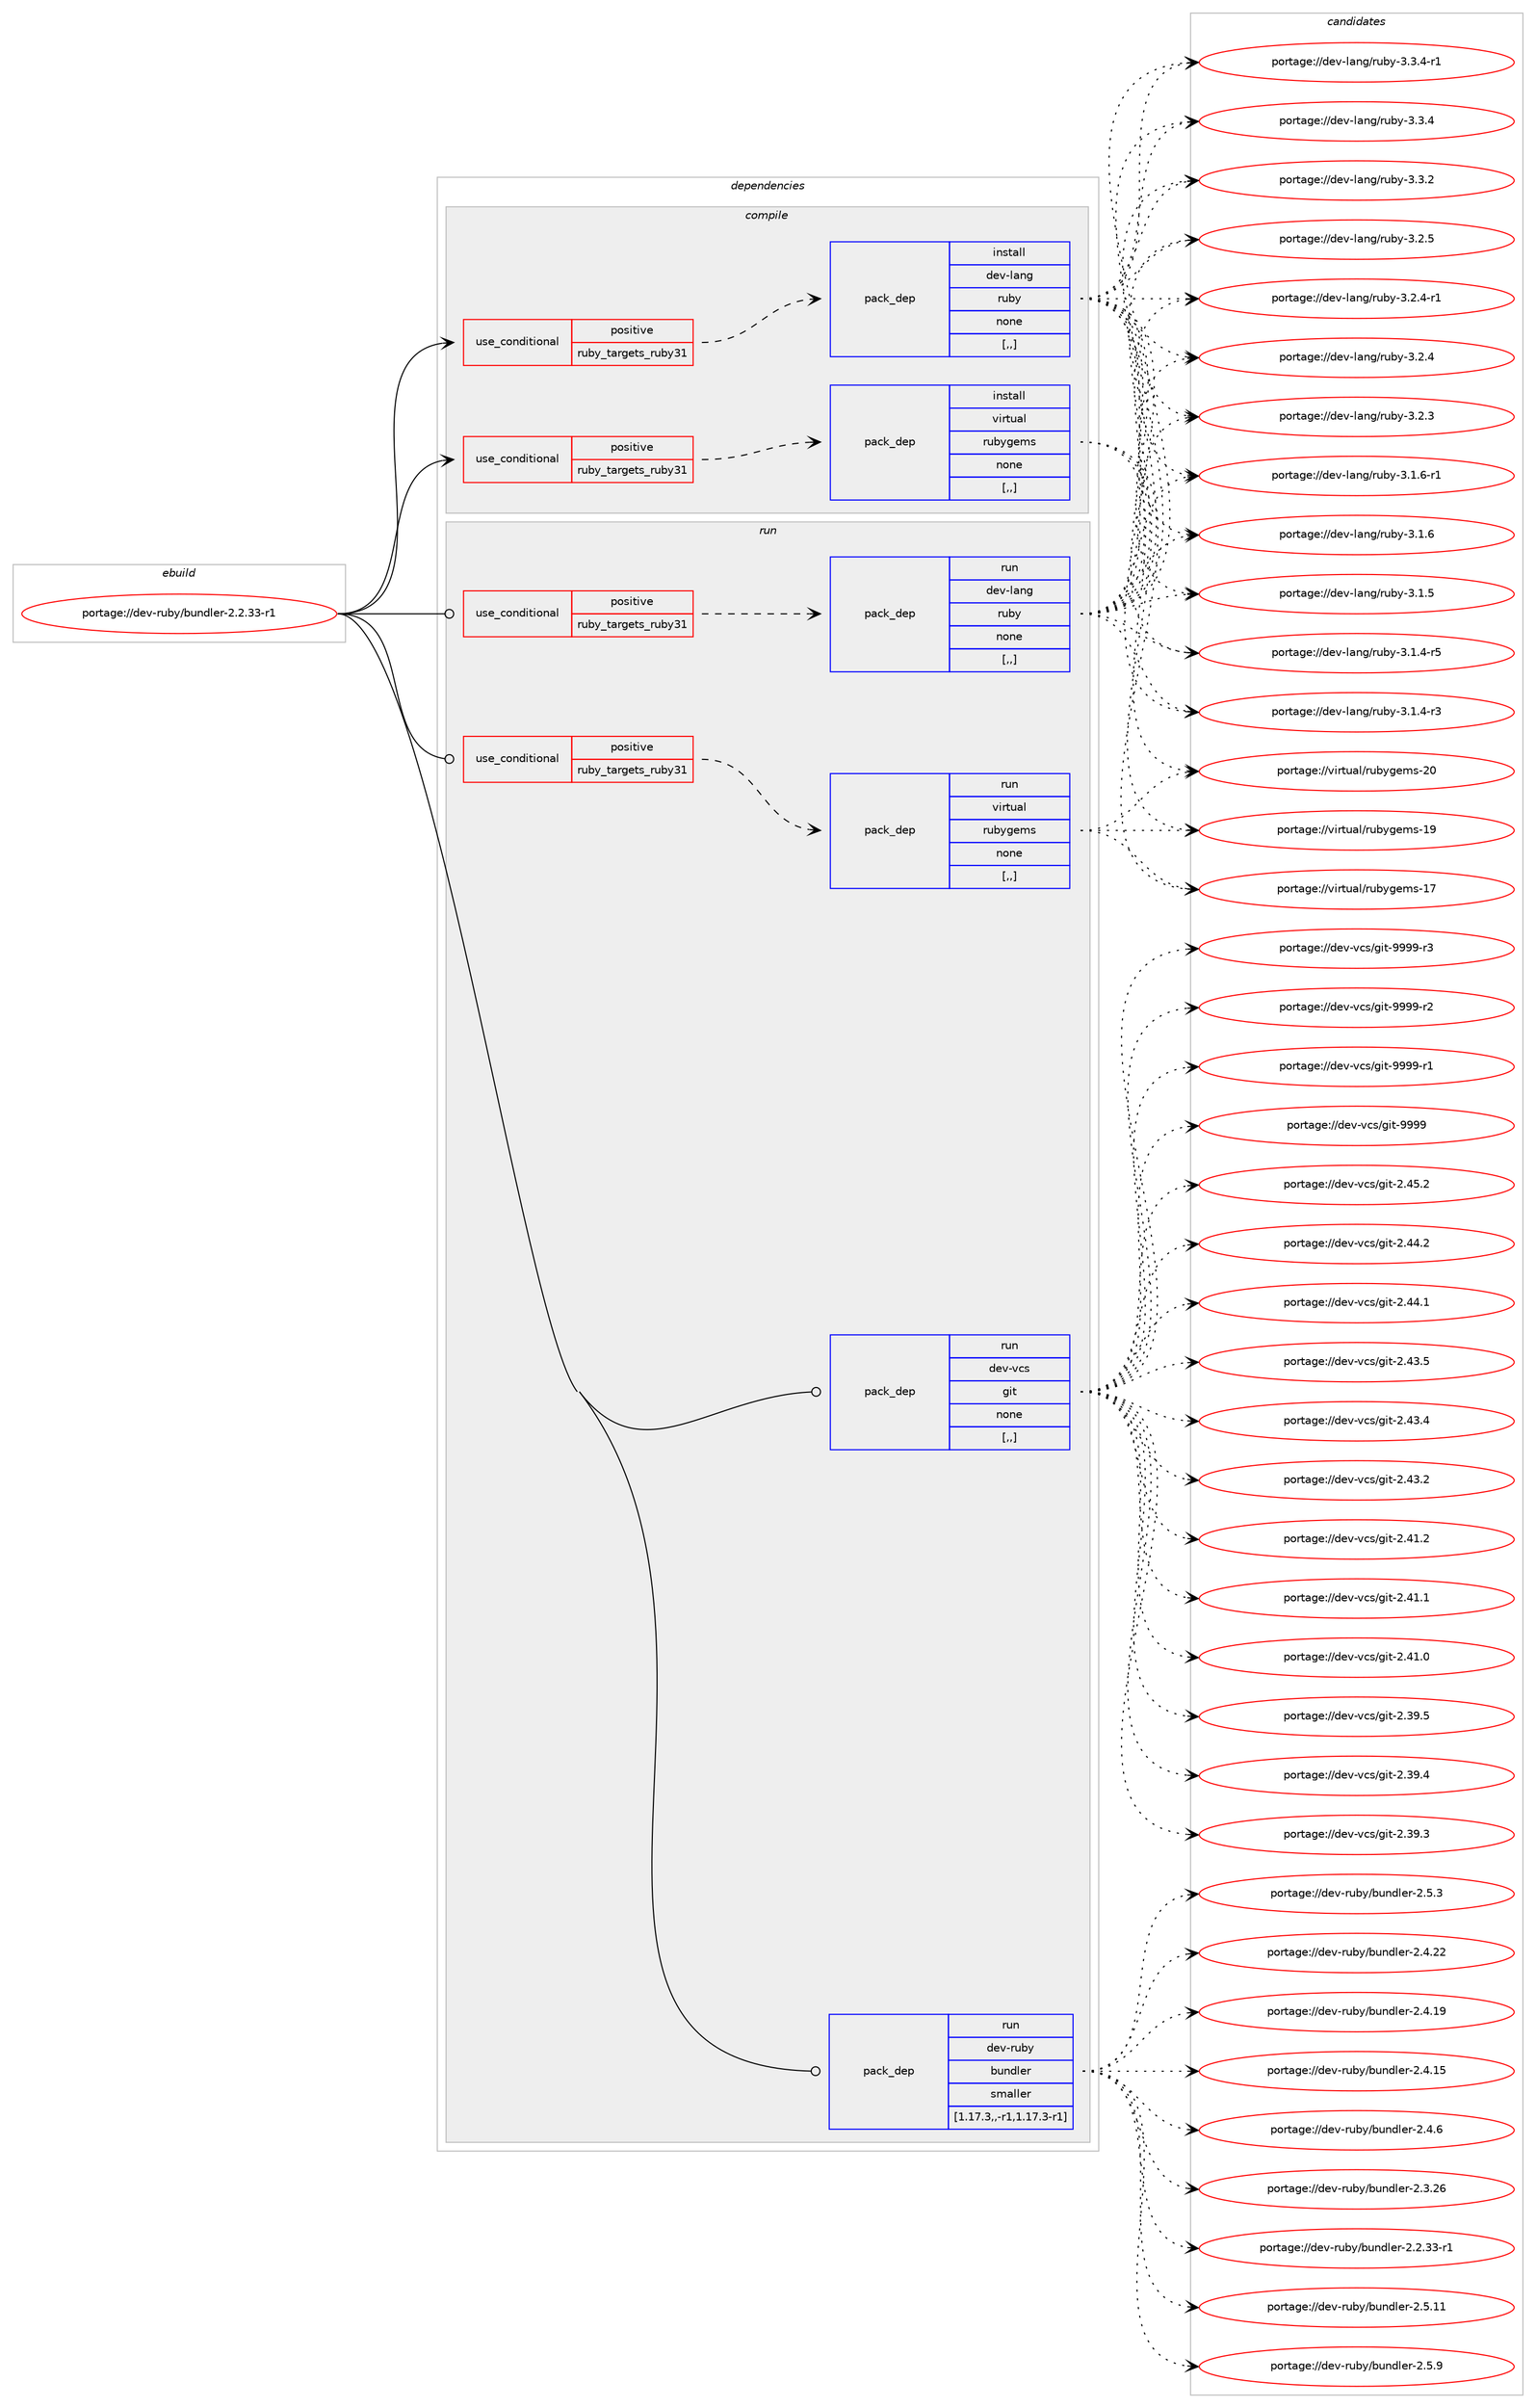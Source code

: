 digraph prolog {

# *************
# Graph options
# *************

newrank=true;
concentrate=true;
compound=true;
graph [rankdir=LR,fontname=Helvetica,fontsize=10,ranksep=1.5];#, ranksep=2.5, nodesep=0.2];
edge  [arrowhead=vee];
node  [fontname=Helvetica,fontsize=10];

# **********
# The ebuild
# **********

subgraph cluster_leftcol {
color=gray;
label=<<i>ebuild</i>>;
id [label="portage://dev-ruby/bundler-2.2.33-r1", color=red, width=4, href="../dev-ruby/bundler-2.2.33-r1.svg"];
}

# ****************
# The dependencies
# ****************

subgraph cluster_midcol {
color=gray;
label=<<i>dependencies</i>>;
subgraph cluster_compile {
fillcolor="#eeeeee";
style=filled;
label=<<i>compile</i>>;
subgraph cond45347 {
dependency178606 [label=<<TABLE BORDER="0" CELLBORDER="1" CELLSPACING="0" CELLPADDING="4"><TR><TD ROWSPAN="3" CELLPADDING="10">use_conditional</TD></TR><TR><TD>positive</TD></TR><TR><TD>ruby_targets_ruby31</TD></TR></TABLE>>, shape=none, color=red];
subgraph pack131968 {
dependency178607 [label=<<TABLE BORDER="0" CELLBORDER="1" CELLSPACING="0" CELLPADDING="4" WIDTH="220"><TR><TD ROWSPAN="6" CELLPADDING="30">pack_dep</TD></TR><TR><TD WIDTH="110">install</TD></TR><TR><TD>dev-lang</TD></TR><TR><TD>ruby</TD></TR><TR><TD>none</TD></TR><TR><TD>[,,]</TD></TR></TABLE>>, shape=none, color=blue];
}
dependency178606:e -> dependency178607:w [weight=20,style="dashed",arrowhead="vee"];
}
id:e -> dependency178606:w [weight=20,style="solid",arrowhead="vee"];
subgraph cond45348 {
dependency178608 [label=<<TABLE BORDER="0" CELLBORDER="1" CELLSPACING="0" CELLPADDING="4"><TR><TD ROWSPAN="3" CELLPADDING="10">use_conditional</TD></TR><TR><TD>positive</TD></TR><TR><TD>ruby_targets_ruby31</TD></TR></TABLE>>, shape=none, color=red];
subgraph pack131969 {
dependency178609 [label=<<TABLE BORDER="0" CELLBORDER="1" CELLSPACING="0" CELLPADDING="4" WIDTH="220"><TR><TD ROWSPAN="6" CELLPADDING="30">pack_dep</TD></TR><TR><TD WIDTH="110">install</TD></TR><TR><TD>virtual</TD></TR><TR><TD>rubygems</TD></TR><TR><TD>none</TD></TR><TR><TD>[,,]</TD></TR></TABLE>>, shape=none, color=blue];
}
dependency178608:e -> dependency178609:w [weight=20,style="dashed",arrowhead="vee"];
}
id:e -> dependency178608:w [weight=20,style="solid",arrowhead="vee"];
}
subgraph cluster_compileandrun {
fillcolor="#eeeeee";
style=filled;
label=<<i>compile and run</i>>;
}
subgraph cluster_run {
fillcolor="#eeeeee";
style=filled;
label=<<i>run</i>>;
subgraph cond45349 {
dependency178610 [label=<<TABLE BORDER="0" CELLBORDER="1" CELLSPACING="0" CELLPADDING="4"><TR><TD ROWSPAN="3" CELLPADDING="10">use_conditional</TD></TR><TR><TD>positive</TD></TR><TR><TD>ruby_targets_ruby31</TD></TR></TABLE>>, shape=none, color=red];
subgraph pack131970 {
dependency178611 [label=<<TABLE BORDER="0" CELLBORDER="1" CELLSPACING="0" CELLPADDING="4" WIDTH="220"><TR><TD ROWSPAN="6" CELLPADDING="30">pack_dep</TD></TR><TR><TD WIDTH="110">run</TD></TR><TR><TD>dev-lang</TD></TR><TR><TD>ruby</TD></TR><TR><TD>none</TD></TR><TR><TD>[,,]</TD></TR></TABLE>>, shape=none, color=blue];
}
dependency178610:e -> dependency178611:w [weight=20,style="dashed",arrowhead="vee"];
}
id:e -> dependency178610:w [weight=20,style="solid",arrowhead="odot"];
subgraph cond45350 {
dependency178612 [label=<<TABLE BORDER="0" CELLBORDER="1" CELLSPACING="0" CELLPADDING="4"><TR><TD ROWSPAN="3" CELLPADDING="10">use_conditional</TD></TR><TR><TD>positive</TD></TR><TR><TD>ruby_targets_ruby31</TD></TR></TABLE>>, shape=none, color=red];
subgraph pack131971 {
dependency178613 [label=<<TABLE BORDER="0" CELLBORDER="1" CELLSPACING="0" CELLPADDING="4" WIDTH="220"><TR><TD ROWSPAN="6" CELLPADDING="30">pack_dep</TD></TR><TR><TD WIDTH="110">run</TD></TR><TR><TD>virtual</TD></TR><TR><TD>rubygems</TD></TR><TR><TD>none</TD></TR><TR><TD>[,,]</TD></TR></TABLE>>, shape=none, color=blue];
}
dependency178612:e -> dependency178613:w [weight=20,style="dashed",arrowhead="vee"];
}
id:e -> dependency178612:w [weight=20,style="solid",arrowhead="odot"];
subgraph pack131972 {
dependency178614 [label=<<TABLE BORDER="0" CELLBORDER="1" CELLSPACING="0" CELLPADDING="4" WIDTH="220"><TR><TD ROWSPAN="6" CELLPADDING="30">pack_dep</TD></TR><TR><TD WIDTH="110">run</TD></TR><TR><TD>dev-vcs</TD></TR><TR><TD>git</TD></TR><TR><TD>none</TD></TR><TR><TD>[,,]</TD></TR></TABLE>>, shape=none, color=blue];
}
id:e -> dependency178614:w [weight=20,style="solid",arrowhead="odot"];
subgraph pack131973 {
dependency178615 [label=<<TABLE BORDER="0" CELLBORDER="1" CELLSPACING="0" CELLPADDING="4" WIDTH="220"><TR><TD ROWSPAN="6" CELLPADDING="30">pack_dep</TD></TR><TR><TD WIDTH="110">run</TD></TR><TR><TD>dev-ruby</TD></TR><TR><TD>bundler</TD></TR><TR><TD>smaller</TD></TR><TR><TD>[1.17.3,,-r1,1.17.3-r1]</TD></TR></TABLE>>, shape=none, color=blue];
}
id:e -> dependency178615:w [weight=20,style="solid",arrowhead="odot"];
}
}

# **************
# The candidates
# **************

subgraph cluster_choices {
rank=same;
color=gray;
label=<<i>candidates</i>>;

subgraph choice131968 {
color=black;
nodesep=1;
choice100101118451089711010347114117981214551465146524511449 [label="portage://dev-lang/ruby-3.3.4-r1", color=red, width=4,href="../dev-lang/ruby-3.3.4-r1.svg"];
choice10010111845108971101034711411798121455146514652 [label="portage://dev-lang/ruby-3.3.4", color=red, width=4,href="../dev-lang/ruby-3.3.4.svg"];
choice10010111845108971101034711411798121455146514650 [label="portage://dev-lang/ruby-3.3.2", color=red, width=4,href="../dev-lang/ruby-3.3.2.svg"];
choice10010111845108971101034711411798121455146504653 [label="portage://dev-lang/ruby-3.2.5", color=red, width=4,href="../dev-lang/ruby-3.2.5.svg"];
choice100101118451089711010347114117981214551465046524511449 [label="portage://dev-lang/ruby-3.2.4-r1", color=red, width=4,href="../dev-lang/ruby-3.2.4-r1.svg"];
choice10010111845108971101034711411798121455146504652 [label="portage://dev-lang/ruby-3.2.4", color=red, width=4,href="../dev-lang/ruby-3.2.4.svg"];
choice10010111845108971101034711411798121455146504651 [label="portage://dev-lang/ruby-3.2.3", color=red, width=4,href="../dev-lang/ruby-3.2.3.svg"];
choice100101118451089711010347114117981214551464946544511449 [label="portage://dev-lang/ruby-3.1.6-r1", color=red, width=4,href="../dev-lang/ruby-3.1.6-r1.svg"];
choice10010111845108971101034711411798121455146494654 [label="portage://dev-lang/ruby-3.1.6", color=red, width=4,href="../dev-lang/ruby-3.1.6.svg"];
choice10010111845108971101034711411798121455146494653 [label="portage://dev-lang/ruby-3.1.5", color=red, width=4,href="../dev-lang/ruby-3.1.5.svg"];
choice100101118451089711010347114117981214551464946524511453 [label="portage://dev-lang/ruby-3.1.4-r5", color=red, width=4,href="../dev-lang/ruby-3.1.4-r5.svg"];
choice100101118451089711010347114117981214551464946524511451 [label="portage://dev-lang/ruby-3.1.4-r3", color=red, width=4,href="../dev-lang/ruby-3.1.4-r3.svg"];
dependency178607:e -> choice100101118451089711010347114117981214551465146524511449:w [style=dotted,weight="100"];
dependency178607:e -> choice10010111845108971101034711411798121455146514652:w [style=dotted,weight="100"];
dependency178607:e -> choice10010111845108971101034711411798121455146514650:w [style=dotted,weight="100"];
dependency178607:e -> choice10010111845108971101034711411798121455146504653:w [style=dotted,weight="100"];
dependency178607:e -> choice100101118451089711010347114117981214551465046524511449:w [style=dotted,weight="100"];
dependency178607:e -> choice10010111845108971101034711411798121455146504652:w [style=dotted,weight="100"];
dependency178607:e -> choice10010111845108971101034711411798121455146504651:w [style=dotted,weight="100"];
dependency178607:e -> choice100101118451089711010347114117981214551464946544511449:w [style=dotted,weight="100"];
dependency178607:e -> choice10010111845108971101034711411798121455146494654:w [style=dotted,weight="100"];
dependency178607:e -> choice10010111845108971101034711411798121455146494653:w [style=dotted,weight="100"];
dependency178607:e -> choice100101118451089711010347114117981214551464946524511453:w [style=dotted,weight="100"];
dependency178607:e -> choice100101118451089711010347114117981214551464946524511451:w [style=dotted,weight="100"];
}
subgraph choice131969 {
color=black;
nodesep=1;
choice118105114116117971084711411798121103101109115455048 [label="portage://virtual/rubygems-20", color=red, width=4,href="../virtual/rubygems-20.svg"];
choice118105114116117971084711411798121103101109115454957 [label="portage://virtual/rubygems-19", color=red, width=4,href="../virtual/rubygems-19.svg"];
choice118105114116117971084711411798121103101109115454955 [label="portage://virtual/rubygems-17", color=red, width=4,href="../virtual/rubygems-17.svg"];
dependency178609:e -> choice118105114116117971084711411798121103101109115455048:w [style=dotted,weight="100"];
dependency178609:e -> choice118105114116117971084711411798121103101109115454957:w [style=dotted,weight="100"];
dependency178609:e -> choice118105114116117971084711411798121103101109115454955:w [style=dotted,weight="100"];
}
subgraph choice131970 {
color=black;
nodesep=1;
choice100101118451089711010347114117981214551465146524511449 [label="portage://dev-lang/ruby-3.3.4-r1", color=red, width=4,href="../dev-lang/ruby-3.3.4-r1.svg"];
choice10010111845108971101034711411798121455146514652 [label="portage://dev-lang/ruby-3.3.4", color=red, width=4,href="../dev-lang/ruby-3.3.4.svg"];
choice10010111845108971101034711411798121455146514650 [label="portage://dev-lang/ruby-3.3.2", color=red, width=4,href="../dev-lang/ruby-3.3.2.svg"];
choice10010111845108971101034711411798121455146504653 [label="portage://dev-lang/ruby-3.2.5", color=red, width=4,href="../dev-lang/ruby-3.2.5.svg"];
choice100101118451089711010347114117981214551465046524511449 [label="portage://dev-lang/ruby-3.2.4-r1", color=red, width=4,href="../dev-lang/ruby-3.2.4-r1.svg"];
choice10010111845108971101034711411798121455146504652 [label="portage://dev-lang/ruby-3.2.4", color=red, width=4,href="../dev-lang/ruby-3.2.4.svg"];
choice10010111845108971101034711411798121455146504651 [label="portage://dev-lang/ruby-3.2.3", color=red, width=4,href="../dev-lang/ruby-3.2.3.svg"];
choice100101118451089711010347114117981214551464946544511449 [label="portage://dev-lang/ruby-3.1.6-r1", color=red, width=4,href="../dev-lang/ruby-3.1.6-r1.svg"];
choice10010111845108971101034711411798121455146494654 [label="portage://dev-lang/ruby-3.1.6", color=red, width=4,href="../dev-lang/ruby-3.1.6.svg"];
choice10010111845108971101034711411798121455146494653 [label="portage://dev-lang/ruby-3.1.5", color=red, width=4,href="../dev-lang/ruby-3.1.5.svg"];
choice100101118451089711010347114117981214551464946524511453 [label="portage://dev-lang/ruby-3.1.4-r5", color=red, width=4,href="../dev-lang/ruby-3.1.4-r5.svg"];
choice100101118451089711010347114117981214551464946524511451 [label="portage://dev-lang/ruby-3.1.4-r3", color=red, width=4,href="../dev-lang/ruby-3.1.4-r3.svg"];
dependency178611:e -> choice100101118451089711010347114117981214551465146524511449:w [style=dotted,weight="100"];
dependency178611:e -> choice10010111845108971101034711411798121455146514652:w [style=dotted,weight="100"];
dependency178611:e -> choice10010111845108971101034711411798121455146514650:w [style=dotted,weight="100"];
dependency178611:e -> choice10010111845108971101034711411798121455146504653:w [style=dotted,weight="100"];
dependency178611:e -> choice100101118451089711010347114117981214551465046524511449:w [style=dotted,weight="100"];
dependency178611:e -> choice10010111845108971101034711411798121455146504652:w [style=dotted,weight="100"];
dependency178611:e -> choice10010111845108971101034711411798121455146504651:w [style=dotted,weight="100"];
dependency178611:e -> choice100101118451089711010347114117981214551464946544511449:w [style=dotted,weight="100"];
dependency178611:e -> choice10010111845108971101034711411798121455146494654:w [style=dotted,weight="100"];
dependency178611:e -> choice10010111845108971101034711411798121455146494653:w [style=dotted,weight="100"];
dependency178611:e -> choice100101118451089711010347114117981214551464946524511453:w [style=dotted,weight="100"];
dependency178611:e -> choice100101118451089711010347114117981214551464946524511451:w [style=dotted,weight="100"];
}
subgraph choice131971 {
color=black;
nodesep=1;
choice118105114116117971084711411798121103101109115455048 [label="portage://virtual/rubygems-20", color=red, width=4,href="../virtual/rubygems-20.svg"];
choice118105114116117971084711411798121103101109115454957 [label="portage://virtual/rubygems-19", color=red, width=4,href="../virtual/rubygems-19.svg"];
choice118105114116117971084711411798121103101109115454955 [label="portage://virtual/rubygems-17", color=red, width=4,href="../virtual/rubygems-17.svg"];
dependency178613:e -> choice118105114116117971084711411798121103101109115455048:w [style=dotted,weight="100"];
dependency178613:e -> choice118105114116117971084711411798121103101109115454957:w [style=dotted,weight="100"];
dependency178613:e -> choice118105114116117971084711411798121103101109115454955:w [style=dotted,weight="100"];
}
subgraph choice131972 {
color=black;
nodesep=1;
choice10010111845118991154710310511645575757574511451 [label="portage://dev-vcs/git-9999-r3", color=red, width=4,href="../dev-vcs/git-9999-r3.svg"];
choice10010111845118991154710310511645575757574511450 [label="portage://dev-vcs/git-9999-r2", color=red, width=4,href="../dev-vcs/git-9999-r2.svg"];
choice10010111845118991154710310511645575757574511449 [label="portage://dev-vcs/git-9999-r1", color=red, width=4,href="../dev-vcs/git-9999-r1.svg"];
choice1001011184511899115471031051164557575757 [label="portage://dev-vcs/git-9999", color=red, width=4,href="../dev-vcs/git-9999.svg"];
choice10010111845118991154710310511645504652534650 [label="portage://dev-vcs/git-2.45.2", color=red, width=4,href="../dev-vcs/git-2.45.2.svg"];
choice10010111845118991154710310511645504652524650 [label="portage://dev-vcs/git-2.44.2", color=red, width=4,href="../dev-vcs/git-2.44.2.svg"];
choice10010111845118991154710310511645504652524649 [label="portage://dev-vcs/git-2.44.1", color=red, width=4,href="../dev-vcs/git-2.44.1.svg"];
choice10010111845118991154710310511645504652514653 [label="portage://dev-vcs/git-2.43.5", color=red, width=4,href="../dev-vcs/git-2.43.5.svg"];
choice10010111845118991154710310511645504652514652 [label="portage://dev-vcs/git-2.43.4", color=red, width=4,href="../dev-vcs/git-2.43.4.svg"];
choice10010111845118991154710310511645504652514650 [label="portage://dev-vcs/git-2.43.2", color=red, width=4,href="../dev-vcs/git-2.43.2.svg"];
choice10010111845118991154710310511645504652494650 [label="portage://dev-vcs/git-2.41.2", color=red, width=4,href="../dev-vcs/git-2.41.2.svg"];
choice10010111845118991154710310511645504652494649 [label="portage://dev-vcs/git-2.41.1", color=red, width=4,href="../dev-vcs/git-2.41.1.svg"];
choice10010111845118991154710310511645504652494648 [label="portage://dev-vcs/git-2.41.0", color=red, width=4,href="../dev-vcs/git-2.41.0.svg"];
choice10010111845118991154710310511645504651574653 [label="portage://dev-vcs/git-2.39.5", color=red, width=4,href="../dev-vcs/git-2.39.5.svg"];
choice10010111845118991154710310511645504651574652 [label="portage://dev-vcs/git-2.39.4", color=red, width=4,href="../dev-vcs/git-2.39.4.svg"];
choice10010111845118991154710310511645504651574651 [label="portage://dev-vcs/git-2.39.3", color=red, width=4,href="../dev-vcs/git-2.39.3.svg"];
dependency178614:e -> choice10010111845118991154710310511645575757574511451:w [style=dotted,weight="100"];
dependency178614:e -> choice10010111845118991154710310511645575757574511450:w [style=dotted,weight="100"];
dependency178614:e -> choice10010111845118991154710310511645575757574511449:w [style=dotted,weight="100"];
dependency178614:e -> choice1001011184511899115471031051164557575757:w [style=dotted,weight="100"];
dependency178614:e -> choice10010111845118991154710310511645504652534650:w [style=dotted,weight="100"];
dependency178614:e -> choice10010111845118991154710310511645504652524650:w [style=dotted,weight="100"];
dependency178614:e -> choice10010111845118991154710310511645504652524649:w [style=dotted,weight="100"];
dependency178614:e -> choice10010111845118991154710310511645504652514653:w [style=dotted,weight="100"];
dependency178614:e -> choice10010111845118991154710310511645504652514652:w [style=dotted,weight="100"];
dependency178614:e -> choice10010111845118991154710310511645504652514650:w [style=dotted,weight="100"];
dependency178614:e -> choice10010111845118991154710310511645504652494650:w [style=dotted,weight="100"];
dependency178614:e -> choice10010111845118991154710310511645504652494649:w [style=dotted,weight="100"];
dependency178614:e -> choice10010111845118991154710310511645504652494648:w [style=dotted,weight="100"];
dependency178614:e -> choice10010111845118991154710310511645504651574653:w [style=dotted,weight="100"];
dependency178614:e -> choice10010111845118991154710310511645504651574652:w [style=dotted,weight="100"];
dependency178614:e -> choice10010111845118991154710310511645504651574651:w [style=dotted,weight="100"];
}
subgraph choice131973 {
color=black;
nodesep=1;
choice1001011184511411798121479811711010010810111445504653464949 [label="portage://dev-ruby/bundler-2.5.11", color=red, width=4,href="../dev-ruby/bundler-2.5.11.svg"];
choice10010111845114117981214798117110100108101114455046534657 [label="portage://dev-ruby/bundler-2.5.9", color=red, width=4,href="../dev-ruby/bundler-2.5.9.svg"];
choice10010111845114117981214798117110100108101114455046534651 [label="portage://dev-ruby/bundler-2.5.3", color=red, width=4,href="../dev-ruby/bundler-2.5.3.svg"];
choice1001011184511411798121479811711010010810111445504652465050 [label="portage://dev-ruby/bundler-2.4.22", color=red, width=4,href="../dev-ruby/bundler-2.4.22.svg"];
choice1001011184511411798121479811711010010810111445504652464957 [label="portage://dev-ruby/bundler-2.4.19", color=red, width=4,href="../dev-ruby/bundler-2.4.19.svg"];
choice1001011184511411798121479811711010010810111445504652464953 [label="portage://dev-ruby/bundler-2.4.15", color=red, width=4,href="../dev-ruby/bundler-2.4.15.svg"];
choice10010111845114117981214798117110100108101114455046524654 [label="portage://dev-ruby/bundler-2.4.6", color=red, width=4,href="../dev-ruby/bundler-2.4.6.svg"];
choice1001011184511411798121479811711010010810111445504651465054 [label="portage://dev-ruby/bundler-2.3.26", color=red, width=4,href="../dev-ruby/bundler-2.3.26.svg"];
choice10010111845114117981214798117110100108101114455046504651514511449 [label="portage://dev-ruby/bundler-2.2.33-r1", color=red, width=4,href="../dev-ruby/bundler-2.2.33-r1.svg"];
dependency178615:e -> choice1001011184511411798121479811711010010810111445504653464949:w [style=dotted,weight="100"];
dependency178615:e -> choice10010111845114117981214798117110100108101114455046534657:w [style=dotted,weight="100"];
dependency178615:e -> choice10010111845114117981214798117110100108101114455046534651:w [style=dotted,weight="100"];
dependency178615:e -> choice1001011184511411798121479811711010010810111445504652465050:w [style=dotted,weight="100"];
dependency178615:e -> choice1001011184511411798121479811711010010810111445504652464957:w [style=dotted,weight="100"];
dependency178615:e -> choice1001011184511411798121479811711010010810111445504652464953:w [style=dotted,weight="100"];
dependency178615:e -> choice10010111845114117981214798117110100108101114455046524654:w [style=dotted,weight="100"];
dependency178615:e -> choice1001011184511411798121479811711010010810111445504651465054:w [style=dotted,weight="100"];
dependency178615:e -> choice10010111845114117981214798117110100108101114455046504651514511449:w [style=dotted,weight="100"];
}
}

}
